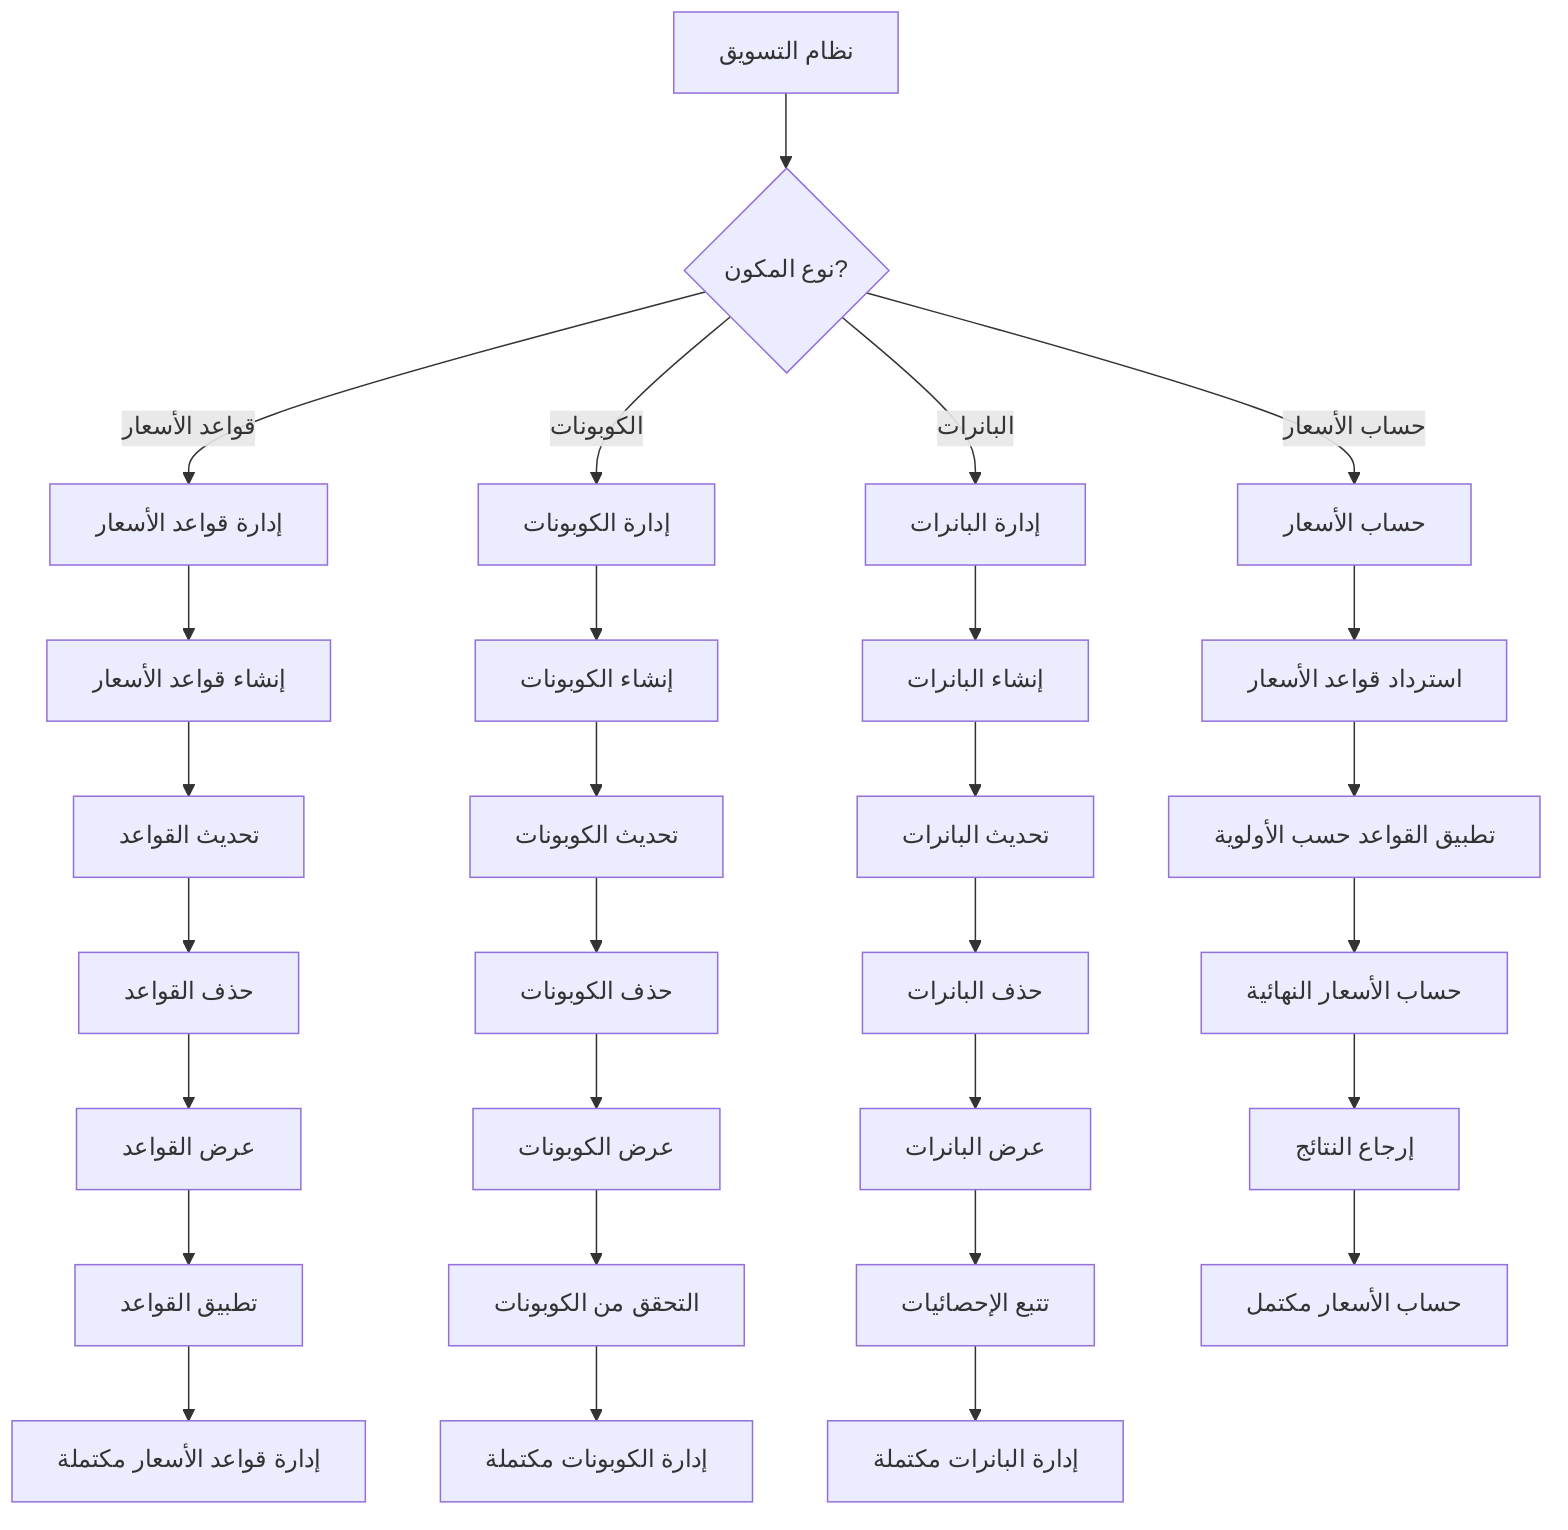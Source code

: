 %% Marketing System Overview
%% View at https://mermaid.live
flowchart TD
  A[نظام التسويق] --> B{نوع المكون?}
  B -->|قواعد الأسعار| C[إدارة قواعد الأسعار]
  B -->|الكوبونات| D[إدارة الكوبونات]
  B -->|البانرات| E[إدارة البانرات]
  B -->|حساب الأسعار| F[حساب الأسعار]

  %% Price Rules Management
  C --> C1[إنشاء قواعد الأسعار]
  C1 --> C2[تحديث القواعد]
  C2 --> C3[حذف القواعد]
  C3 --> C4[عرض القواعد]
  C4 --> C5[تطبيق القواعد]
  C5 --> C6[إدارة قواعد الأسعار مكتملة]

  %% Coupons Management
  D --> D1[إنشاء الكوبونات]
  D1 --> D2[تحديث الكوبونات]
  D2 --> D3[حذف الكوبونات]
  D3 --> D4[عرض الكوبونات]
  D4 --> D5[التحقق من الكوبونات]
  D5 --> D6[إدارة الكوبونات مكتملة]

  %% Banners Management
  E --> E1[إنشاء البانرات]
  E1 --> E2[تحديث البانرات]
  E2 --> E3[حذف البانرات]
  E3 --> E4[عرض البانرات]
  E4 --> E5[تتبع الإحصائيات]
  E5 --> E6[إدارة البانرات مكتملة]

  %% Pricing Calculation
  F --> F1[استرداد قواعد الأسعار]
  F1 --> F2[تطبيق القواعد حسب الأولوية]
  F2 --> F3[حساب الأسعار النهائية]
  F3 --> F4[إرجاع النتائج]
  F4 --> F5[حساب الأسعار مكتمل]